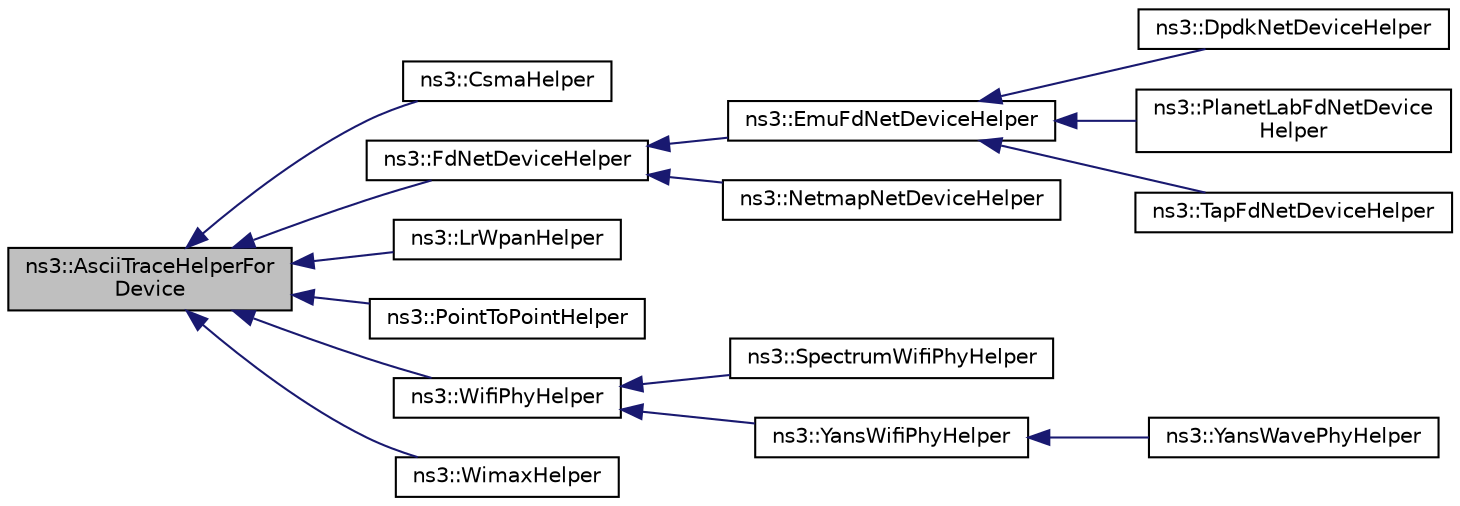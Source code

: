 digraph "ns3::AsciiTraceHelperForDevice"
{
 // LATEX_PDF_SIZE
  edge [fontname="Helvetica",fontsize="10",labelfontname="Helvetica",labelfontsize="10"];
  node [fontname="Helvetica",fontsize="10",shape=record];
  rankdir="LR";
  Node1 [label="ns3::AsciiTraceHelperFor\lDevice",height=0.2,width=0.4,color="black", fillcolor="grey75", style="filled", fontcolor="black",tooltip="Base class providing common user-level ascii trace operations for helpers representing net devices."];
  Node1 -> Node2 [dir="back",color="midnightblue",fontsize="10",style="solid",fontname="Helvetica"];
  Node2 [label="ns3::CsmaHelper",height=0.2,width=0.4,color="black", fillcolor="white", style="filled",URL="$classns3_1_1_csma_helper.html",tooltip="build a set of CsmaNetDevice objects"];
  Node1 -> Node3 [dir="back",color="midnightblue",fontsize="10",style="solid",fontname="Helvetica"];
  Node3 [label="ns3::FdNetDeviceHelper",height=0.2,width=0.4,color="black", fillcolor="white", style="filled",URL="$classns3_1_1_fd_net_device_helper.html",tooltip="build a set of FdNetDevice objects Normally we eschew multiple inheritance, however,..."];
  Node3 -> Node4 [dir="back",color="midnightblue",fontsize="10",style="solid",fontname="Helvetica"];
  Node4 [label="ns3::EmuFdNetDeviceHelper",height=0.2,width=0.4,color="black", fillcolor="white", style="filled",URL="$classns3_1_1_emu_fd_net_device_helper.html",tooltip="build a set of FdNetDevice objects attached to a physical network interface"];
  Node4 -> Node5 [dir="back",color="midnightblue",fontsize="10",style="solid",fontname="Helvetica"];
  Node5 [label="ns3::DpdkNetDeviceHelper",height=0.2,width=0.4,color="black", fillcolor="white", style="filled",URL="$classns3_1_1_dpdk_net_device_helper.html",tooltip="build a DpdkNetDevice object attached to a physical network interface"];
  Node4 -> Node6 [dir="back",color="midnightblue",fontsize="10",style="solid",fontname="Helvetica"];
  Node6 [label="ns3::PlanetLabFdNetDevice\lHelper",height=0.2,width=0.4,color="black", fillcolor="white", style="filled",URL="$classns3_1_1_planet_lab_fd_net_device_helper.html",tooltip="build a set of FdNetDevice objects attached to a virtual TAP network interface"];
  Node4 -> Node7 [dir="back",color="midnightblue",fontsize="10",style="solid",fontname="Helvetica"];
  Node7 [label="ns3::TapFdNetDeviceHelper",height=0.2,width=0.4,color="black", fillcolor="white", style="filled",URL="$classns3_1_1_tap_fd_net_device_helper.html",tooltip="build a set of FdNetDevice objects attached to a virtual TAP network interface"];
  Node3 -> Node8 [dir="back",color="midnightblue",fontsize="10",style="solid",fontname="Helvetica"];
  Node8 [label="ns3::NetmapNetDeviceHelper",height=0.2,width=0.4,color="black", fillcolor="white", style="filled",URL="$classns3_1_1_netmap_net_device_helper.html",tooltip="build a set of FdNetDevice objects attached to a physical network interface"];
  Node1 -> Node9 [dir="back",color="midnightblue",fontsize="10",style="solid",fontname="Helvetica"];
  Node9 [label="ns3::LrWpanHelper",height=0.2,width=0.4,color="black", fillcolor="white", style="filled",URL="$classns3_1_1_lr_wpan_helper.html",tooltip="helps to manage and create IEEE 802.15.4 NetDevice objects"];
  Node1 -> Node10 [dir="back",color="midnightblue",fontsize="10",style="solid",fontname="Helvetica"];
  Node10 [label="ns3::PointToPointHelper",height=0.2,width=0.4,color="black", fillcolor="white", style="filled",URL="$classns3_1_1_point_to_point_helper.html",tooltip="Build a set of PointToPointNetDevice objects."];
  Node1 -> Node11 [dir="back",color="midnightblue",fontsize="10",style="solid",fontname="Helvetica"];
  Node11 [label="ns3::WifiPhyHelper",height=0.2,width=0.4,color="black", fillcolor="white", style="filled",URL="$classns3_1_1_wifi_phy_helper.html",tooltip="create PHY objects"];
  Node11 -> Node12 [dir="back",color="midnightblue",fontsize="10",style="solid",fontname="Helvetica"];
  Node12 [label="ns3::SpectrumWifiPhyHelper",height=0.2,width=0.4,color="black", fillcolor="white", style="filled",URL="$classns3_1_1_spectrum_wifi_phy_helper.html",tooltip="Make it easy to create and manage PHY objects for the spectrum model."];
  Node11 -> Node13 [dir="back",color="midnightblue",fontsize="10",style="solid",fontname="Helvetica"];
  Node13 [label="ns3::YansWifiPhyHelper",height=0.2,width=0.4,color="black", fillcolor="white", style="filled",URL="$classns3_1_1_yans_wifi_phy_helper.html",tooltip="Make it easy to create and manage PHY objects for the YANS model."];
  Node13 -> Node14 [dir="back",color="midnightblue",fontsize="10",style="solid",fontname="Helvetica"];
  Node14 [label="ns3::YansWavePhyHelper",height=0.2,width=0.4,color="black", fillcolor="white", style="filled",URL="$classns3_1_1_yans_wave_phy_helper.html",tooltip="To trace WaveNetDevice, we have to overwrite the trace functions of class YansWifiPhyHelper."];
  Node1 -> Node15 [dir="back",color="midnightblue",fontsize="10",style="solid",fontname="Helvetica"];
  Node15 [label="ns3::WimaxHelper",height=0.2,width=0.4,color="black", fillcolor="white", style="filled",URL="$classns3_1_1_wimax_helper.html",tooltip="helps to manage and create WimaxNetDevice objects"];
}
